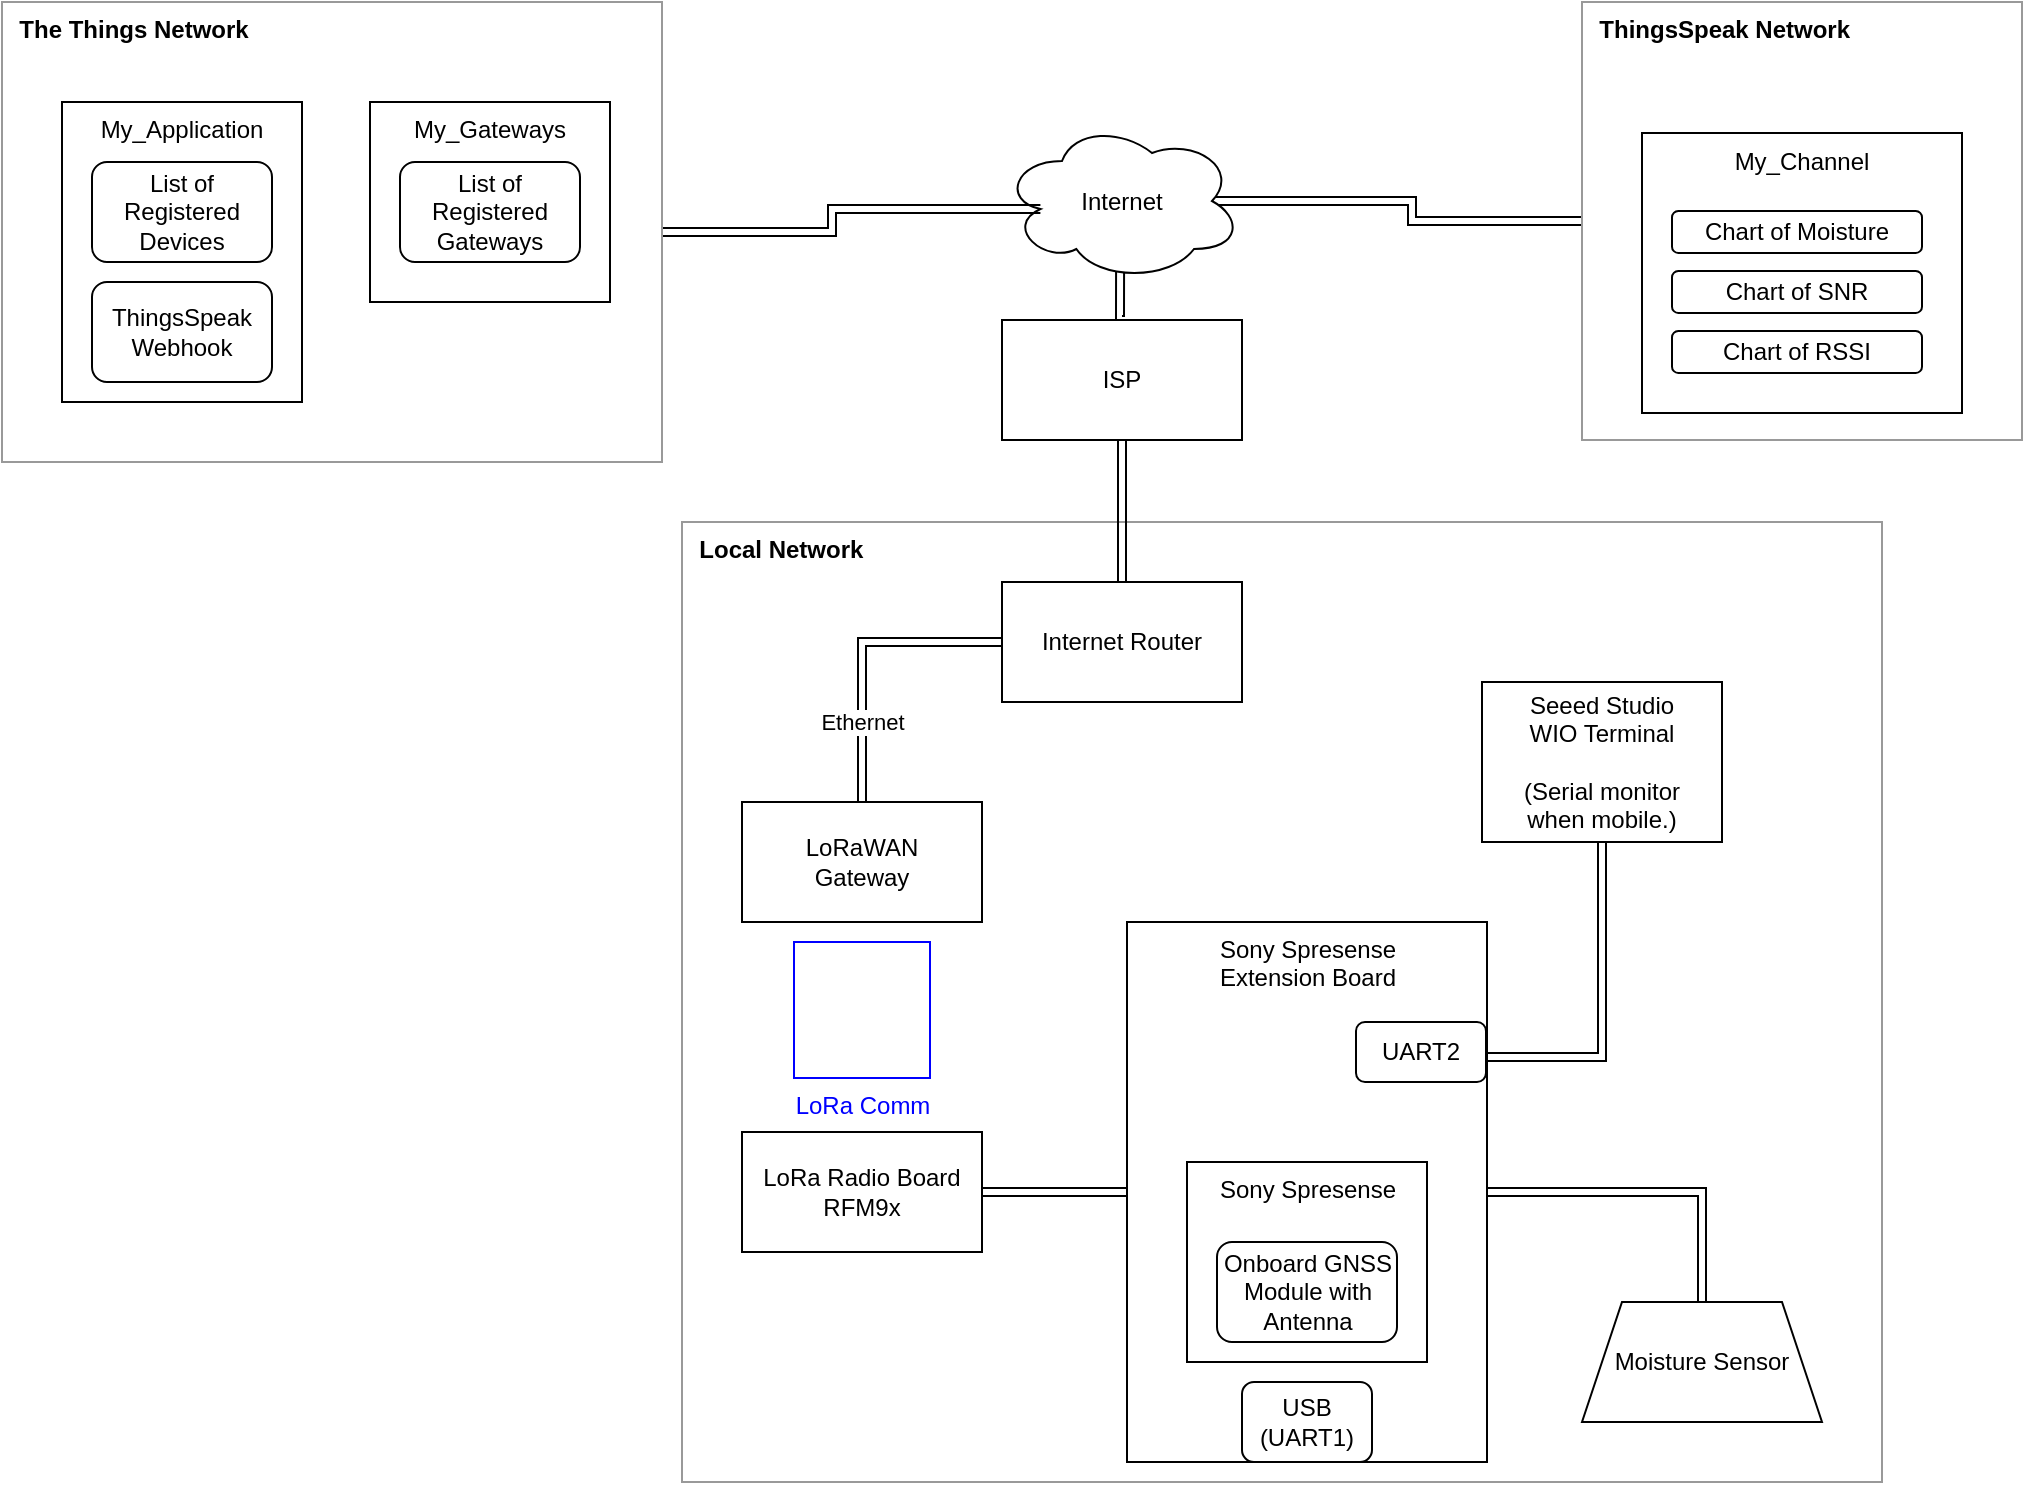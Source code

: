 <mxfile version="20.7.3" type="device"><diagram id="0LLzieao_bVr8BfdosGT" name="Page-1"><mxGraphModel dx="2082" dy="1093" grid="1" gridSize="10" guides="1" tooltips="1" connect="1" arrows="1" fold="1" page="1" pageScale="1" pageWidth="850" pageHeight="1100" math="0" shadow="0"><root><mxCell id="0"/><mxCell id="1" parent="0"/><mxCell id="4JmhtB6uuYIKI2M9Bpf7-29" style="edgeStyle=orthogonalEdgeStyle;shape=link;rounded=0;orthogonalLoop=1;jettySize=auto;html=1;exitX=0;exitY=0.5;exitDx=0;exitDy=0;entryX=0.875;entryY=0.5;entryDx=0;entryDy=0;entryPerimeter=0;" parent="1" source="4JmhtB6uuYIKI2M9Bpf7-22" target="4JmhtB6uuYIKI2M9Bpf7-12" edge="1"><mxGeometry relative="1" as="geometry"/></mxCell><mxCell id="4JmhtB6uuYIKI2M9Bpf7-22" value="&lt;b&gt;&amp;nbsp; ThingsSpeak Network&lt;/b&gt;" style="rounded=0;whiteSpace=wrap;html=1;align=left;verticalAlign=top;strokeColor=#999999;" parent="1" vertex="1"><mxGeometry x="540" y="50" width="220" height="219" as="geometry"/></mxCell><mxCell id="4JmhtB6uuYIKI2M9Bpf7-15" value="&lt;b&gt;&amp;nbsp; Local Network&lt;/b&gt;" style="rounded=0;whiteSpace=wrap;html=1;verticalAlign=top;align=left;strokeColor=#999999;" parent="1" vertex="1"><mxGeometry x="90" y="310" width="600" height="480" as="geometry"/></mxCell><mxCell id="4JmhtB6uuYIKI2M9Bpf7-3" value="Sony Spresense&lt;br&gt;Extension Board" style="rounded=0;whiteSpace=wrap;html=1;verticalAlign=top;" parent="1" vertex="1"><mxGeometry x="312.5" y="510" width="180" height="270" as="geometry"/></mxCell><mxCell id="4JmhtB6uuYIKI2M9Bpf7-4" style="edgeStyle=none;rounded=0;orthogonalLoop=1;jettySize=auto;html=1;exitX=1;exitY=0.5;exitDx=0;exitDy=0;shape=link;entryX=0;entryY=0.5;entryDx=0;entryDy=0;" parent="1" source="4JmhtB6uuYIKI2M9Bpf7-1" target="4JmhtB6uuYIKI2M9Bpf7-3" edge="1"><mxGeometry relative="1" as="geometry"><mxPoint x="300" y="910" as="targetPoint"/></mxGeometry></mxCell><mxCell id="4JmhtB6uuYIKI2M9Bpf7-1" value="LoRa Radio Board&lt;br&gt;RFM9x" style="rounded=0;whiteSpace=wrap;html=1;" parent="1" vertex="1"><mxGeometry x="120" y="615" width="120" height="60" as="geometry"/></mxCell><mxCell id="4JmhtB6uuYIKI2M9Bpf7-2" value="Sony Spresense" style="rounded=0;whiteSpace=wrap;html=1;verticalAlign=top;" parent="1" vertex="1"><mxGeometry x="342.5" y="630" width="120" height="100" as="geometry"/></mxCell><mxCell id="4JmhtB6uuYIKI2M9Bpf7-8" style="edgeStyle=orthogonalEdgeStyle;shape=link;rounded=0;orthogonalLoop=1;jettySize=auto;html=1;exitX=0.5;exitY=0;exitDx=0;exitDy=0;entryX=0;entryY=0.5;entryDx=0;entryDy=0;" parent="1" source="4JmhtB6uuYIKI2M9Bpf7-5" target="4JmhtB6uuYIKI2M9Bpf7-7" edge="1"><mxGeometry relative="1" as="geometry"/></mxCell><mxCell id="4JmhtB6uuYIKI2M9Bpf7-9" value="&amp;nbsp; Ethernet&amp;nbsp;&amp;nbsp;" style="edgeLabel;html=1;align=center;verticalAlign=middle;resizable=0;points=[];" parent="4JmhtB6uuYIKI2M9Bpf7-8" vertex="1" connectable="0"><mxGeometry x="0.133" relative="1" as="geometry"><mxPoint x="-5" y="40" as="offset"/></mxGeometry></mxCell><mxCell id="4JmhtB6uuYIKI2M9Bpf7-5" value="LoRaWAN&lt;br&gt;Gateway" style="rounded=0;whiteSpace=wrap;html=1;" parent="1" vertex="1"><mxGeometry x="120" y="450" width="120" height="60" as="geometry"/></mxCell><mxCell id="4JmhtB6uuYIKI2M9Bpf7-6" value="&lt;font color=&quot;#0000ff&quot;&gt;LoRa Comm&lt;/font&gt;" style="shape=image;html=1;verticalAlign=top;verticalLabelPosition=bottom;labelBackgroundColor=#ffffff;imageAspect=0;aspect=fixed;image=https://cdn0.iconfinder.com/data/icons/phosphor-thin-vol-3/256/lightning-thin-128.png;imageBackground=none;imageBorder=#0000FF;" parent="1" vertex="1"><mxGeometry x="146" y="520" width="68" height="68" as="geometry"/></mxCell><mxCell id="4JmhtB6uuYIKI2M9Bpf7-11" style="edgeStyle=orthogonalEdgeStyle;shape=link;rounded=0;orthogonalLoop=1;jettySize=auto;html=1;exitX=0.5;exitY=0;exitDx=0;exitDy=0;entryX=0.5;entryY=1;entryDx=0;entryDy=0;" parent="1" source="4JmhtB6uuYIKI2M9Bpf7-7" target="4JmhtB6uuYIKI2M9Bpf7-10" edge="1"><mxGeometry relative="1" as="geometry"/></mxCell><mxCell id="4JmhtB6uuYIKI2M9Bpf7-7" value="Internet Router" style="rounded=0;whiteSpace=wrap;html=1;" parent="1" vertex="1"><mxGeometry x="250" y="340" width="120" height="60" as="geometry"/></mxCell><mxCell id="4JmhtB6uuYIKI2M9Bpf7-13" style="edgeStyle=orthogonalEdgeStyle;shape=link;rounded=0;orthogonalLoop=1;jettySize=auto;html=1;exitX=0.5;exitY=0;exitDx=0;exitDy=0;entryX=0.492;entryY=0.938;entryDx=0;entryDy=0;entryPerimeter=0;" parent="1" source="4JmhtB6uuYIKI2M9Bpf7-10" target="4JmhtB6uuYIKI2M9Bpf7-12" edge="1"><mxGeometry relative="1" as="geometry"/></mxCell><mxCell id="4JmhtB6uuYIKI2M9Bpf7-10" value="ISP" style="rounded=0;whiteSpace=wrap;html=1;" parent="1" vertex="1"><mxGeometry x="250" y="209" width="120" height="60" as="geometry"/></mxCell><mxCell id="4JmhtB6uuYIKI2M9Bpf7-12" value="Internet" style="ellipse;shape=cloud;whiteSpace=wrap;html=1;" parent="1" vertex="1"><mxGeometry x="250" y="109.5" width="120" height="80" as="geometry"/></mxCell><mxCell id="4JmhtB6uuYIKI2M9Bpf7-28" style="edgeStyle=orthogonalEdgeStyle;shape=link;rounded=0;orthogonalLoop=1;jettySize=auto;html=1;exitX=1;exitY=0.5;exitDx=0;exitDy=0;entryX=0.16;entryY=0.55;entryDx=0;entryDy=0;entryPerimeter=0;" parent="1" source="4JmhtB6uuYIKI2M9Bpf7-14" target="4JmhtB6uuYIKI2M9Bpf7-12" edge="1"><mxGeometry relative="1" as="geometry"/></mxCell><mxCell id="4JmhtB6uuYIKI2M9Bpf7-14" value="&lt;b&gt;&amp;nbsp; The Things Network&lt;/b&gt;" style="rounded=0;whiteSpace=wrap;html=1;align=left;verticalAlign=top;strokeColor=#999999;" parent="1" vertex="1"><mxGeometry x="-250" y="50" width="330" height="230" as="geometry"/></mxCell><mxCell id="4JmhtB6uuYIKI2M9Bpf7-16" value="My_Channel" style="rounded=0;whiteSpace=wrap;html=1;verticalAlign=top;" parent="1" vertex="1"><mxGeometry x="570" y="115.5" width="160" height="140" as="geometry"/></mxCell><mxCell id="4JmhtB6uuYIKI2M9Bpf7-17" value="My_Application" style="rounded=0;whiteSpace=wrap;html=1;verticalAlign=top;" parent="1" vertex="1"><mxGeometry x="-220" y="100" width="120" height="150" as="geometry"/></mxCell><mxCell id="4JmhtB6uuYIKI2M9Bpf7-18" value="ThingsSpeak&lt;br&gt;Webhook" style="rounded=1;whiteSpace=wrap;html=1;" parent="1" vertex="1"><mxGeometry x="-205" y="190" width="90" height="50" as="geometry"/></mxCell><mxCell id="4JmhtB6uuYIKI2M9Bpf7-19" value="My_Gateways" style="rounded=0;whiteSpace=wrap;html=1;verticalAlign=top;" parent="1" vertex="1"><mxGeometry x="-66" y="100" width="120" height="100" as="geometry"/></mxCell><mxCell id="4JmhtB6uuYIKI2M9Bpf7-20" value="List of Registered Gateways" style="rounded=1;whiteSpace=wrap;html=1;" parent="1" vertex="1"><mxGeometry x="-51" y="130" width="90" height="50" as="geometry"/></mxCell><mxCell id="4JmhtB6uuYIKI2M9Bpf7-21" value="List of Registered Devices" style="rounded=1;whiteSpace=wrap;html=1;" parent="1" vertex="1"><mxGeometry x="-205" y="130" width="90" height="50" as="geometry"/></mxCell><mxCell id="4JmhtB6uuYIKI2M9Bpf7-25" value="Chart of Moisture" style="rounded=1;whiteSpace=wrap;html=1;" parent="1" vertex="1"><mxGeometry x="585" y="154.5" width="125" height="21" as="geometry"/></mxCell><mxCell id="4JmhtB6uuYIKI2M9Bpf7-26" value="Chart of SNR" style="rounded=1;whiteSpace=wrap;html=1;" parent="1" vertex="1"><mxGeometry x="585" y="184.5" width="125" height="21" as="geometry"/></mxCell><mxCell id="4JmhtB6uuYIKI2M9Bpf7-27" value="Chart of RSSI" style="rounded=1;whiteSpace=wrap;html=1;" parent="1" vertex="1"><mxGeometry x="585" y="214.5" width="125" height="21" as="geometry"/></mxCell><mxCell id="4JmhtB6uuYIKI2M9Bpf7-32" style="edgeStyle=orthogonalEdgeStyle;shape=link;rounded=0;orthogonalLoop=1;jettySize=auto;html=1;exitX=0.5;exitY=0;exitDx=0;exitDy=0;entryX=1;entryY=0.5;entryDx=0;entryDy=0;fontColor=#000000;" parent="1" source="4JmhtB6uuYIKI2M9Bpf7-31" target="4JmhtB6uuYIKI2M9Bpf7-3" edge="1"><mxGeometry relative="1" as="geometry"/></mxCell><mxCell id="4JmhtB6uuYIKI2M9Bpf7-31" value="&lt;font color=&quot;#000000&quot;&gt;Moisture Sensor&lt;/font&gt;" style="shape=trapezoid;perimeter=trapezoidPerimeter;whiteSpace=wrap;html=1;fixedSize=1;fontColor=#0000FF;" parent="1" vertex="1"><mxGeometry x="540" y="700" width="120" height="60" as="geometry"/></mxCell><mxCell id="FjZaSyu_5izsbbvoQNC7-1" value="Onboard GNSS Module with Antenna" style="rounded=1;whiteSpace=wrap;html=1;" parent="1" vertex="1"><mxGeometry x="357.5" y="670" width="90" height="50" as="geometry"/></mxCell><mxCell id="I1jUdDx8OykD0aFpd3xN-1" value="Seeed Studio&lt;br&gt;WIO Terminal&lt;br&gt;&lt;br&gt;(Serial monitor&lt;br&gt;when mobile.)" style="rounded=0;whiteSpace=wrap;html=1;" vertex="1" parent="1"><mxGeometry x="490" y="390" width="120" height="80" as="geometry"/></mxCell><mxCell id="I1jUdDx8OykD0aFpd3xN-2" style="edgeStyle=orthogonalEdgeStyle;shape=link;rounded=0;orthogonalLoop=1;jettySize=auto;html=1;exitX=1;exitY=0.25;exitDx=0;exitDy=0;entryX=0.5;entryY=1;entryDx=0;entryDy=0;fontColor=#000000;" edge="1" parent="1" source="4JmhtB6uuYIKI2M9Bpf7-3" target="I1jUdDx8OykD0aFpd3xN-1"><mxGeometry relative="1" as="geometry"><mxPoint x="610" y="710" as="sourcePoint"/><mxPoint x="500" y="665" as="targetPoint"/></mxGeometry></mxCell><mxCell id="I1jUdDx8OykD0aFpd3xN-3" value="USB&lt;br&gt;(UART1)" style="rounded=1;whiteSpace=wrap;html=1;" vertex="1" parent="1"><mxGeometry x="370" y="740" width="65" height="40" as="geometry"/></mxCell><mxCell id="I1jUdDx8OykD0aFpd3xN-4" value="UART2" style="rounded=1;whiteSpace=wrap;html=1;" vertex="1" parent="1"><mxGeometry x="427" y="560" width="65" height="30" as="geometry"/></mxCell></root></mxGraphModel></diagram></mxfile>